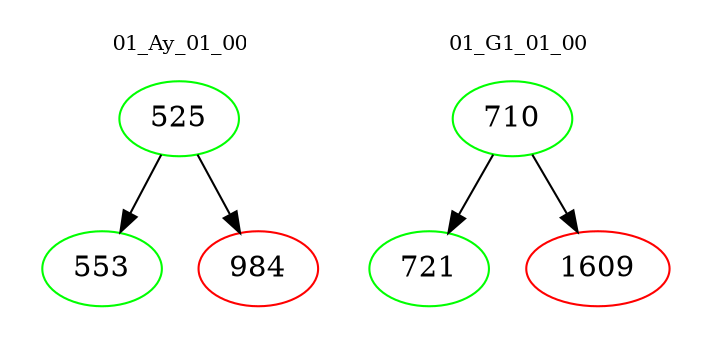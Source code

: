 digraph{
subgraph cluster_0 {
color = white
label = "01_Ay_01_00";
fontsize=10;
T0_525 [label="525", color="green"]
T0_525 -> T0_553 [color="black"]
T0_553 [label="553", color="green"]
T0_525 -> T0_984 [color="black"]
T0_984 [label="984", color="red"]
}
subgraph cluster_1 {
color = white
label = "01_G1_01_00";
fontsize=10;
T1_710 [label="710", color="green"]
T1_710 -> T1_721 [color="black"]
T1_721 [label="721", color="green"]
T1_710 -> T1_1609 [color="black"]
T1_1609 [label="1609", color="red"]
}
}
